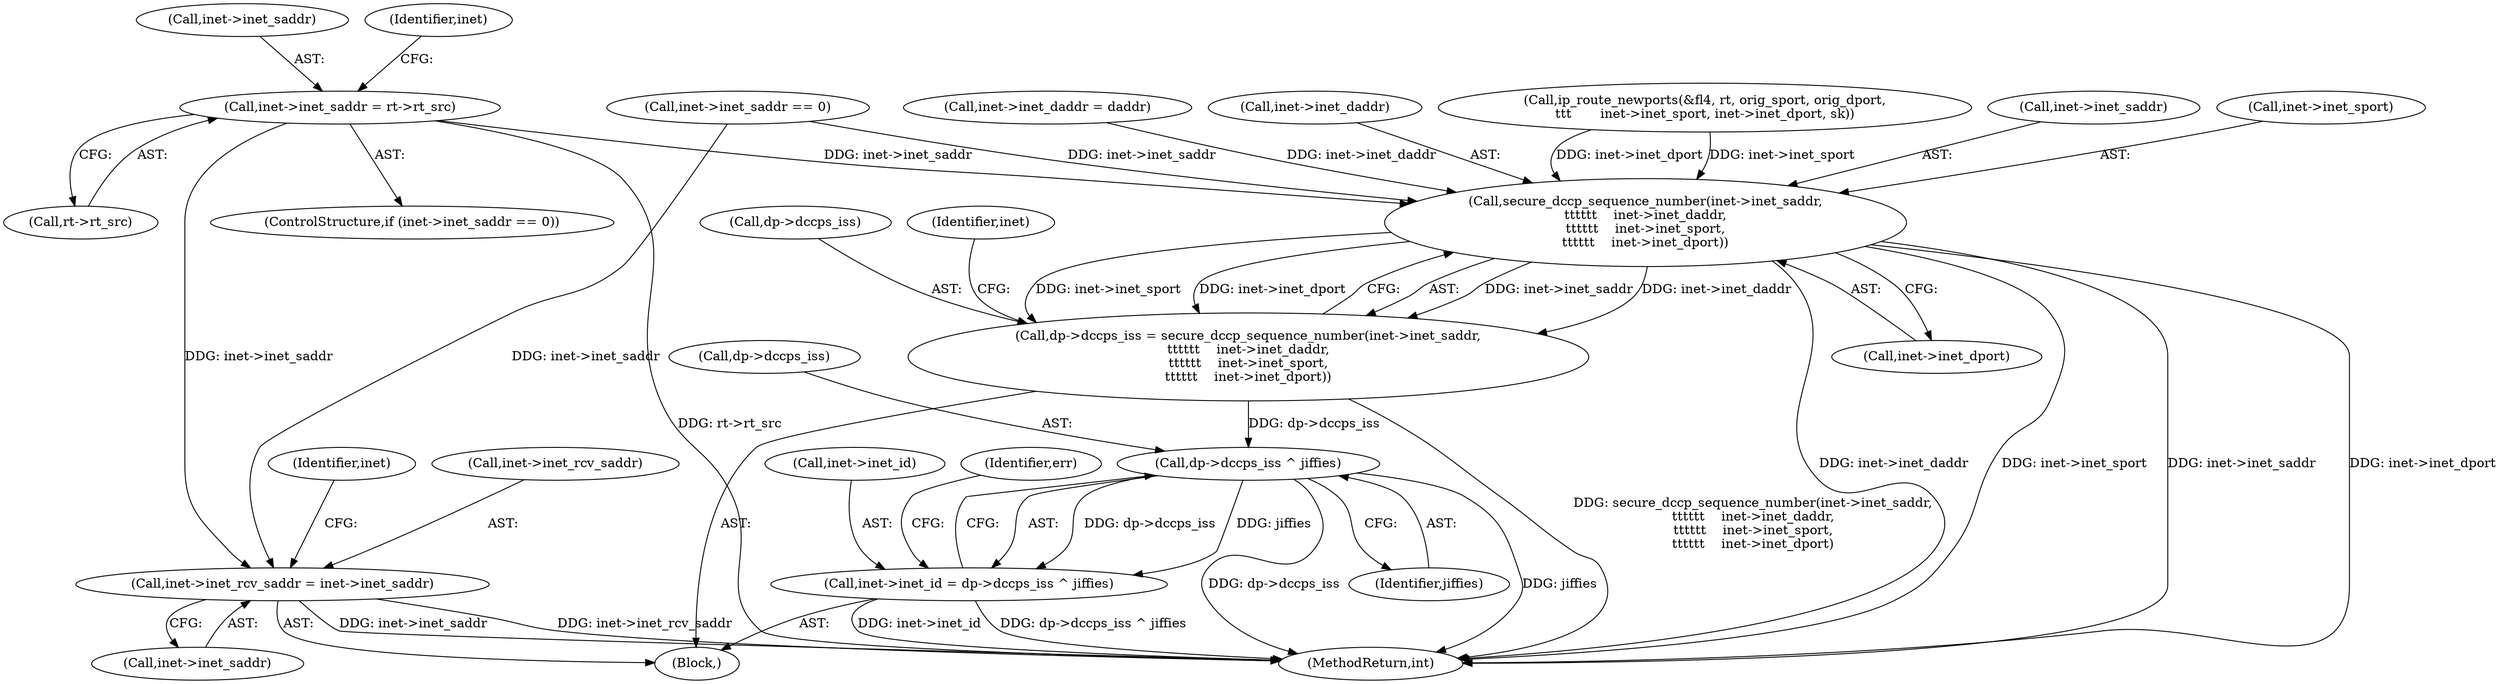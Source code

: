 digraph "0_linux_f6d8bd051c391c1c0458a30b2a7abcd939329259@pointer" {
"1000262" [label="(Call,inet->inet_saddr = rt->rt_src)"];
"1000269" [label="(Call,inet->inet_rcv_saddr = inet->inet_saddr)"];
"1000357" [label="(Call,secure_dccp_sequence_number(inet->inet_saddr,\n\t\t\t\t\t\t    inet->inet_daddr,\n\t\t\t\t\t\t    inet->inet_sport,\n\t\t\t\t\t\t    inet->inet_dport))"];
"1000353" [label="(Call,dp->dccps_iss = secure_dccp_sequence_number(inet->inet_saddr,\n\t\t\t\t\t\t    inet->inet_daddr,\n\t\t\t\t\t\t    inet->inet_sport,\n\t\t\t\t\t\t    inet->inet_dport))"];
"1000374" [label="(Call,dp->dccps_iss ^ jiffies)"];
"1000370" [label="(Call,inet->inet_id = dp->dccps_iss ^ jiffies)"];
"1000411" [label="(MethodReturn,int)"];
"1000358" [label="(Call,inet->inet_saddr)"];
"1000375" [label="(Call,dp->dccps_iss)"];
"1000273" [label="(Call,inet->inet_saddr)"];
"1000263" [label="(Call,inet->inet_saddr)"];
"1000269" [label="(Call,inet->inet_rcv_saddr = inet->inet_saddr)"];
"1000107" [label="(Block,)"];
"1000364" [label="(Call,inet->inet_sport)"];
"1000326" [label="(Call,ip_route_newports(&fl4, rt, orig_sport, orig_dport,\n\t\t\t       inet->inet_sport, inet->inet_dport, sk))"];
"1000354" [label="(Call,dp->dccps_iss)"];
"1000353" [label="(Call,dp->dccps_iss = secure_dccp_sequence_number(inet->inet_saddr,\n\t\t\t\t\t\t    inet->inet_daddr,\n\t\t\t\t\t\t    inet->inet_sport,\n\t\t\t\t\t\t    inet->inet_dport))"];
"1000266" [label="(Call,rt->rt_src)"];
"1000262" [label="(Call,inet->inet_saddr = rt->rt_src)"];
"1000371" [label="(Call,inet->inet_id)"];
"1000378" [label="(Identifier,jiffies)"];
"1000367" [label="(Call,inet->inet_dport)"];
"1000380" [label="(Identifier,err)"];
"1000257" [label="(Call,inet->inet_saddr == 0)"];
"1000270" [label="(Call,inet->inet_rcv_saddr)"];
"1000370" [label="(Call,inet->inet_id = dp->dccps_iss ^ jiffies)"];
"1000283" [label="(Call,inet->inet_daddr = daddr)"];
"1000271" [label="(Identifier,inet)"];
"1000278" [label="(Identifier,inet)"];
"1000361" [label="(Call,inet->inet_daddr)"];
"1000256" [label="(ControlStructure,if (inet->inet_saddr == 0))"];
"1000357" [label="(Call,secure_dccp_sequence_number(inet->inet_saddr,\n\t\t\t\t\t\t    inet->inet_daddr,\n\t\t\t\t\t\t    inet->inet_sport,\n\t\t\t\t\t\t    inet->inet_dport))"];
"1000372" [label="(Identifier,inet)"];
"1000374" [label="(Call,dp->dccps_iss ^ jiffies)"];
"1000262" -> "1000256"  [label="AST: "];
"1000262" -> "1000266"  [label="CFG: "];
"1000263" -> "1000262"  [label="AST: "];
"1000266" -> "1000262"  [label="AST: "];
"1000271" -> "1000262"  [label="CFG: "];
"1000262" -> "1000411"  [label="DDG: rt->rt_src"];
"1000262" -> "1000269"  [label="DDG: inet->inet_saddr"];
"1000262" -> "1000357"  [label="DDG: inet->inet_saddr"];
"1000269" -> "1000107"  [label="AST: "];
"1000269" -> "1000273"  [label="CFG: "];
"1000270" -> "1000269"  [label="AST: "];
"1000273" -> "1000269"  [label="AST: "];
"1000278" -> "1000269"  [label="CFG: "];
"1000269" -> "1000411"  [label="DDG: inet->inet_saddr"];
"1000269" -> "1000411"  [label="DDG: inet->inet_rcv_saddr"];
"1000257" -> "1000269"  [label="DDG: inet->inet_saddr"];
"1000357" -> "1000353"  [label="AST: "];
"1000357" -> "1000367"  [label="CFG: "];
"1000358" -> "1000357"  [label="AST: "];
"1000361" -> "1000357"  [label="AST: "];
"1000364" -> "1000357"  [label="AST: "];
"1000367" -> "1000357"  [label="AST: "];
"1000353" -> "1000357"  [label="CFG: "];
"1000357" -> "1000411"  [label="DDG: inet->inet_daddr"];
"1000357" -> "1000411"  [label="DDG: inet->inet_sport"];
"1000357" -> "1000411"  [label="DDG: inet->inet_saddr"];
"1000357" -> "1000411"  [label="DDG: inet->inet_dport"];
"1000357" -> "1000353"  [label="DDG: inet->inet_saddr"];
"1000357" -> "1000353"  [label="DDG: inet->inet_daddr"];
"1000357" -> "1000353"  [label="DDG: inet->inet_sport"];
"1000357" -> "1000353"  [label="DDG: inet->inet_dport"];
"1000257" -> "1000357"  [label="DDG: inet->inet_saddr"];
"1000283" -> "1000357"  [label="DDG: inet->inet_daddr"];
"1000326" -> "1000357"  [label="DDG: inet->inet_sport"];
"1000326" -> "1000357"  [label="DDG: inet->inet_dport"];
"1000353" -> "1000107"  [label="AST: "];
"1000354" -> "1000353"  [label="AST: "];
"1000372" -> "1000353"  [label="CFG: "];
"1000353" -> "1000411"  [label="DDG: secure_dccp_sequence_number(inet->inet_saddr,\n\t\t\t\t\t\t    inet->inet_daddr,\n\t\t\t\t\t\t    inet->inet_sport,\n\t\t\t\t\t\t    inet->inet_dport)"];
"1000353" -> "1000374"  [label="DDG: dp->dccps_iss"];
"1000374" -> "1000370"  [label="AST: "];
"1000374" -> "1000378"  [label="CFG: "];
"1000375" -> "1000374"  [label="AST: "];
"1000378" -> "1000374"  [label="AST: "];
"1000370" -> "1000374"  [label="CFG: "];
"1000374" -> "1000411"  [label="DDG: dp->dccps_iss"];
"1000374" -> "1000411"  [label="DDG: jiffies"];
"1000374" -> "1000370"  [label="DDG: dp->dccps_iss"];
"1000374" -> "1000370"  [label="DDG: jiffies"];
"1000370" -> "1000107"  [label="AST: "];
"1000371" -> "1000370"  [label="AST: "];
"1000380" -> "1000370"  [label="CFG: "];
"1000370" -> "1000411"  [label="DDG: dp->dccps_iss ^ jiffies"];
"1000370" -> "1000411"  [label="DDG: inet->inet_id"];
}
